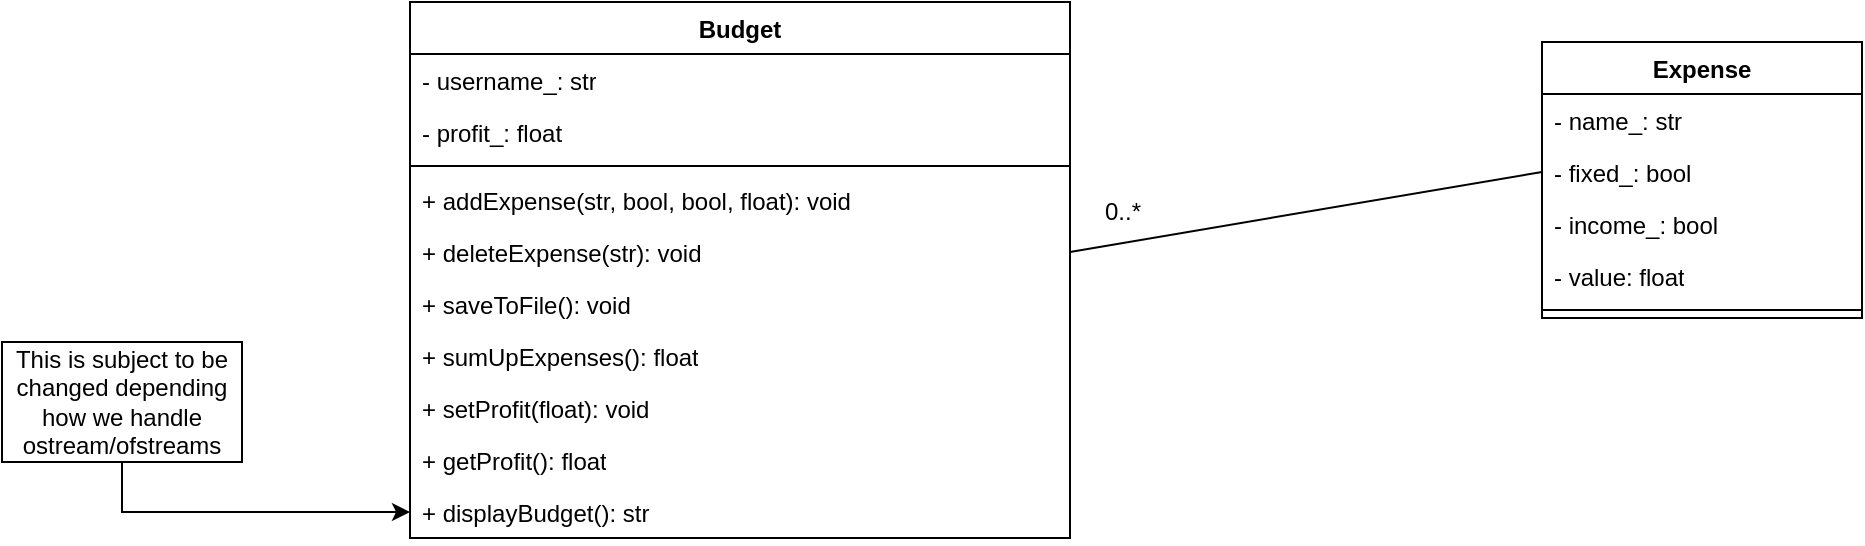 <mxfile version="21.2.7" type="device">
  <diagram id="C5RBs43oDa-KdzZeNtuy" name="Page-1">
    <mxGraphModel dx="2261" dy="746" grid="1" gridSize="10" guides="1" tooltips="1" connect="1" arrows="1" fold="1" page="1" pageScale="1" pageWidth="827" pageHeight="1169" math="0" shadow="0">
      <root>
        <mxCell id="WIyWlLk6GJQsqaUBKTNV-0" />
        <mxCell id="WIyWlLk6GJQsqaUBKTNV-1" parent="WIyWlLk6GJQsqaUBKTNV-0" />
        <mxCell id="8c68lqrbyFX4fOkaN-Q2-7" value="Expense" style="swimlane;fontStyle=1;align=center;verticalAlign=top;childLayout=stackLayout;horizontal=1;startSize=26;horizontalStack=0;resizeParent=1;resizeParentMax=0;resizeLast=0;collapsible=1;marginBottom=0;whiteSpace=wrap;html=1;" vertex="1" parent="WIyWlLk6GJQsqaUBKTNV-1">
          <mxGeometry x="650" y="140" width="160" height="138" as="geometry" />
        </mxCell>
        <mxCell id="8c68lqrbyFX4fOkaN-Q2-15" value="- name_: str" style="text;strokeColor=none;fillColor=none;align=left;verticalAlign=top;spacingLeft=4;spacingRight=4;overflow=hidden;rotatable=0;points=[[0,0.5],[1,0.5]];portConstraint=eastwest;whiteSpace=wrap;html=1;" vertex="1" parent="8c68lqrbyFX4fOkaN-Q2-7">
          <mxGeometry y="26" width="160" height="26" as="geometry" />
        </mxCell>
        <mxCell id="8c68lqrbyFX4fOkaN-Q2-8" value="- fixed_: bool" style="text;strokeColor=none;fillColor=none;align=left;verticalAlign=top;spacingLeft=4;spacingRight=4;overflow=hidden;rotatable=0;points=[[0,0.5],[1,0.5]];portConstraint=eastwest;whiteSpace=wrap;html=1;" vertex="1" parent="8c68lqrbyFX4fOkaN-Q2-7">
          <mxGeometry y="52" width="160" height="26" as="geometry" />
        </mxCell>
        <mxCell id="8c68lqrbyFX4fOkaN-Q2-16" value="- income_: bool" style="text;strokeColor=none;fillColor=none;align=left;verticalAlign=top;spacingLeft=4;spacingRight=4;overflow=hidden;rotatable=0;points=[[0,0.5],[1,0.5]];portConstraint=eastwest;whiteSpace=wrap;html=1;" vertex="1" parent="8c68lqrbyFX4fOkaN-Q2-7">
          <mxGeometry y="78" width="160" height="26" as="geometry" />
        </mxCell>
        <mxCell id="8c68lqrbyFX4fOkaN-Q2-17" value="- value: float" style="text;strokeColor=none;fillColor=none;align=left;verticalAlign=top;spacingLeft=4;spacingRight=4;overflow=hidden;rotatable=0;points=[[0,0.5],[1,0.5]];portConstraint=eastwest;whiteSpace=wrap;html=1;" vertex="1" parent="8c68lqrbyFX4fOkaN-Q2-7">
          <mxGeometry y="104" width="160" height="26" as="geometry" />
        </mxCell>
        <mxCell id="8c68lqrbyFX4fOkaN-Q2-9" value="" style="line;strokeWidth=1;fillColor=none;align=left;verticalAlign=middle;spacingTop=-1;spacingLeft=3;spacingRight=3;rotatable=0;labelPosition=right;points=[];portConstraint=eastwest;strokeColor=inherit;" vertex="1" parent="8c68lqrbyFX4fOkaN-Q2-7">
          <mxGeometry y="130" width="160" height="8" as="geometry" />
        </mxCell>
        <mxCell id="8c68lqrbyFX4fOkaN-Q2-18" style="rounded=0;orthogonalLoop=1;jettySize=auto;html=1;entryX=0;entryY=0.5;entryDx=0;entryDy=0;startArrow=none;startFill=0;endArrow=none;endFill=0;exitX=1;exitY=0.5;exitDx=0;exitDy=0;" edge="1" parent="WIyWlLk6GJQsqaUBKTNV-1" source="8c68lqrbyFX4fOkaN-Q2-20" target="8c68lqrbyFX4fOkaN-Q2-8">
          <mxGeometry relative="1" as="geometry">
            <mxPoint x="530" y="290" as="sourcePoint" />
          </mxGeometry>
        </mxCell>
        <mxCell id="8c68lqrbyFX4fOkaN-Q2-11" value="Budget" style="swimlane;fontStyle=1;align=center;verticalAlign=top;childLayout=stackLayout;horizontal=1;startSize=26;horizontalStack=0;resizeParent=1;resizeParentMax=0;resizeLast=0;collapsible=1;marginBottom=0;whiteSpace=wrap;html=1;" vertex="1" parent="WIyWlLk6GJQsqaUBKTNV-1">
          <mxGeometry x="84" y="120" width="330" height="268" as="geometry" />
        </mxCell>
        <mxCell id="8c68lqrbyFX4fOkaN-Q2-12" value="- username_: str " style="text;strokeColor=none;fillColor=none;align=left;verticalAlign=top;spacingLeft=4;spacingRight=4;overflow=hidden;rotatable=0;points=[[0,0.5],[1,0.5]];portConstraint=eastwest;whiteSpace=wrap;html=1;" vertex="1" parent="8c68lqrbyFX4fOkaN-Q2-11">
          <mxGeometry y="26" width="330" height="26" as="geometry" />
        </mxCell>
        <mxCell id="8c68lqrbyFX4fOkaN-Q2-25" value="- profit_: float" style="text;strokeColor=none;fillColor=none;align=left;verticalAlign=top;spacingLeft=4;spacingRight=4;overflow=hidden;rotatable=0;points=[[0,0.5],[1,0.5]];portConstraint=eastwest;whiteSpace=wrap;html=1;" vertex="1" parent="8c68lqrbyFX4fOkaN-Q2-11">
          <mxGeometry y="52" width="330" height="26" as="geometry" />
        </mxCell>
        <mxCell id="8c68lqrbyFX4fOkaN-Q2-13" value="" style="line;strokeWidth=1;fillColor=none;align=left;verticalAlign=middle;spacingTop=-1;spacingLeft=3;spacingRight=3;rotatable=0;labelPosition=right;points=[];portConstraint=eastwest;strokeColor=inherit;" vertex="1" parent="8c68lqrbyFX4fOkaN-Q2-11">
          <mxGeometry y="78" width="330" height="8" as="geometry" />
        </mxCell>
        <mxCell id="8c68lqrbyFX4fOkaN-Q2-14" value="+ addExpense(str, bool, bool, float): void" style="text;strokeColor=none;fillColor=none;align=left;verticalAlign=top;spacingLeft=4;spacingRight=4;overflow=hidden;rotatable=0;points=[[0,0.5],[1,0.5]];portConstraint=eastwest;whiteSpace=wrap;html=1;" vertex="1" parent="8c68lqrbyFX4fOkaN-Q2-11">
          <mxGeometry y="86" width="330" height="26" as="geometry" />
        </mxCell>
        <mxCell id="8c68lqrbyFX4fOkaN-Q2-20" value="+ deleteExpense(str): void" style="text;strokeColor=none;fillColor=none;align=left;verticalAlign=top;spacingLeft=4;spacingRight=4;overflow=hidden;rotatable=0;points=[[0,0.5],[1,0.5]];portConstraint=eastwest;whiteSpace=wrap;html=1;" vertex="1" parent="8c68lqrbyFX4fOkaN-Q2-11">
          <mxGeometry y="112" width="330" height="26" as="geometry" />
        </mxCell>
        <mxCell id="8c68lqrbyFX4fOkaN-Q2-21" value="+ saveToFile(): void" style="text;strokeColor=none;fillColor=none;align=left;verticalAlign=top;spacingLeft=4;spacingRight=4;overflow=hidden;rotatable=0;points=[[0,0.5],[1,0.5]];portConstraint=eastwest;whiteSpace=wrap;html=1;" vertex="1" parent="8c68lqrbyFX4fOkaN-Q2-11">
          <mxGeometry y="138" width="330" height="26" as="geometry" />
        </mxCell>
        <mxCell id="8c68lqrbyFX4fOkaN-Q2-23" value="+ sumUpExpenses(): float" style="text;strokeColor=none;fillColor=none;align=left;verticalAlign=top;spacingLeft=4;spacingRight=4;overflow=hidden;rotatable=0;points=[[0,0.5],[1,0.5]];portConstraint=eastwest;whiteSpace=wrap;html=1;" vertex="1" parent="8c68lqrbyFX4fOkaN-Q2-11">
          <mxGeometry y="164" width="330" height="26" as="geometry" />
        </mxCell>
        <mxCell id="8c68lqrbyFX4fOkaN-Q2-24" value="+ setProfit(float): void" style="text;strokeColor=none;fillColor=none;align=left;verticalAlign=top;spacingLeft=4;spacingRight=4;overflow=hidden;rotatable=0;points=[[0,0.5],[1,0.5]];portConstraint=eastwest;whiteSpace=wrap;html=1;" vertex="1" parent="8c68lqrbyFX4fOkaN-Q2-11">
          <mxGeometry y="190" width="330" height="26" as="geometry" />
        </mxCell>
        <mxCell id="8c68lqrbyFX4fOkaN-Q2-26" value="+ getProfit(): float" style="text;strokeColor=none;fillColor=none;align=left;verticalAlign=top;spacingLeft=4;spacingRight=4;overflow=hidden;rotatable=0;points=[[0,0.5],[1,0.5]];portConstraint=eastwest;whiteSpace=wrap;html=1;" vertex="1" parent="8c68lqrbyFX4fOkaN-Q2-11">
          <mxGeometry y="216" width="330" height="26" as="geometry" />
        </mxCell>
        <mxCell id="8c68lqrbyFX4fOkaN-Q2-27" value="+ displayBudget(): str" style="text;strokeColor=none;fillColor=none;align=left;verticalAlign=top;spacingLeft=4;spacingRight=4;overflow=hidden;rotatable=0;points=[[0,0.5],[1,0.5]];portConstraint=eastwest;whiteSpace=wrap;html=1;" vertex="1" parent="8c68lqrbyFX4fOkaN-Q2-11">
          <mxGeometry y="242" width="330" height="26" as="geometry" />
        </mxCell>
        <mxCell id="8c68lqrbyFX4fOkaN-Q2-19" value="0..*" style="text;html=1;align=center;verticalAlign=middle;resizable=1;points=[];autosize=1;strokeColor=none;fillColor=none;rotation=0;movable=1;rotatable=1;deletable=1;editable=1;locked=0;connectable=1;" vertex="1" parent="WIyWlLk6GJQsqaUBKTNV-1">
          <mxGeometry x="420" y="210" width="40" height="30" as="geometry" />
        </mxCell>
        <mxCell id="8c68lqrbyFX4fOkaN-Q2-30" style="edgeStyle=orthogonalEdgeStyle;rounded=0;orthogonalLoop=1;jettySize=auto;html=1;entryX=0;entryY=0.5;entryDx=0;entryDy=0;" edge="1" parent="WIyWlLk6GJQsqaUBKTNV-1" source="8c68lqrbyFX4fOkaN-Q2-28" target="8c68lqrbyFX4fOkaN-Q2-27">
          <mxGeometry relative="1" as="geometry" />
        </mxCell>
        <mxCell id="8c68lqrbyFX4fOkaN-Q2-28" value="This is subject to be changed depending how we handle ostream/ofstreams" style="rounded=0;whiteSpace=wrap;html=1;" vertex="1" parent="WIyWlLk6GJQsqaUBKTNV-1">
          <mxGeometry x="-120" y="290" width="120" height="60" as="geometry" />
        </mxCell>
      </root>
    </mxGraphModel>
  </diagram>
</mxfile>

